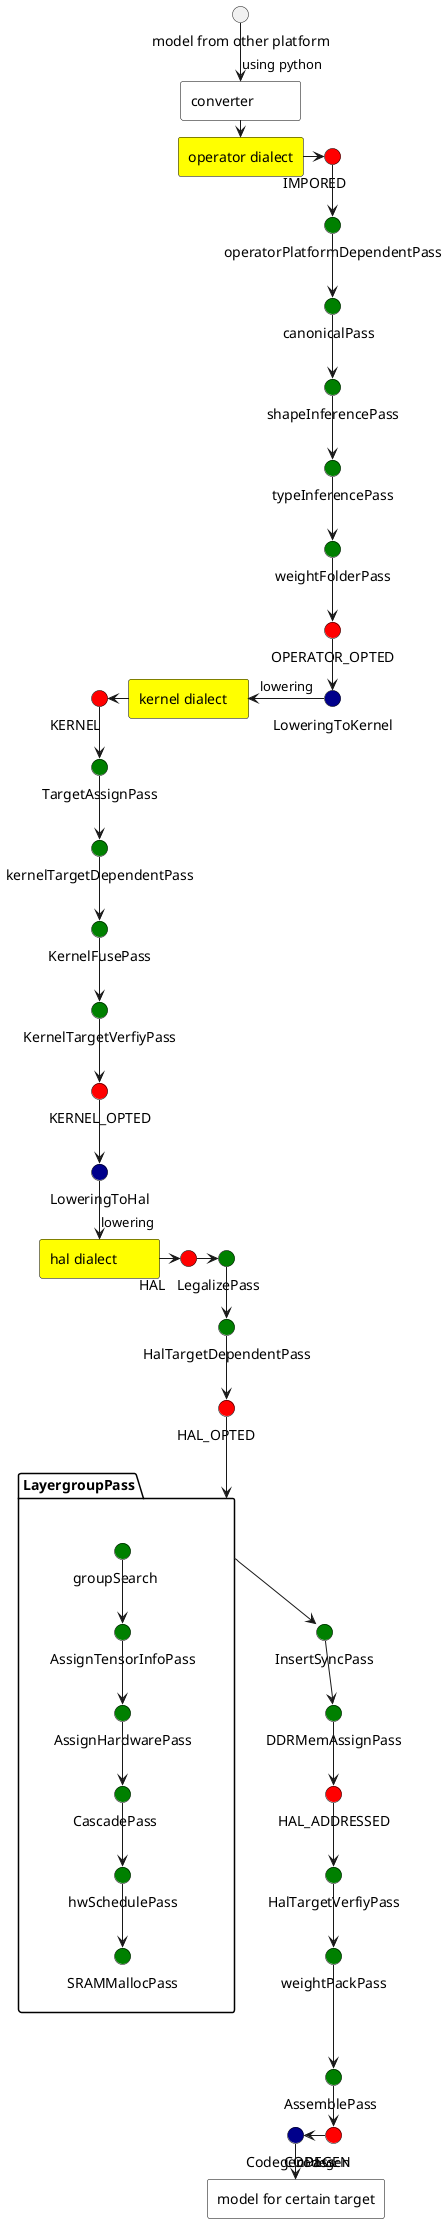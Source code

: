 @startuml
!define RECTANGLE class

skinparam stereotypeDisplay none

hide stereotype
skinparam minClassWidth 100
skinparam nodesep 20
skinparam ranksep 5
'skinparam packageStyle rectangle
'skinparam linetype ortho
'skinparam arrowThickness 1


skinparam rectangle {
    BackgroundColor White
    BorderColor Black
}

skinparam rectangle<<dialect>> {
    BackgroundColor Yellow
    BorderColor Black
    FontColor Black
}

skinparam interface<<compilephase>> {
    BackgroundColor Red
    BorderColor Black
    FontColor Black
}

skinparam interface<<pass>> {
    BackgroundColor Green
    BorderColor Black
    FontColor Black
}

skinparam interface<<conversion>> {
    BackgroundColor DarkBlue
    BorderColor Black
    FontColor Black
}

package "LayergroupPass" {
    () "groupSearch" <<pass>>
    () "CascadePass" <<pass>>
    () "hwSchedulePass" <<pass>>
    () "SRAMMallocPass" <<pass>>
    () "AssignHardwarePass" <<pass>>
    () "AssignTensorInfoPass" <<pass>>

    groupSearch --> AssignTensorInfoPass
    AssignTensorInfoPass --> AssignHardwarePass
    AssignHardwarePass --> CascadePass
    CascadePass --> hwSchedulePass
    hwSchedulePass --> SRAMMallocPass
}

rectangle "operator dialect" as operator <<dialect>>
rectangle "kernel dialect" as kernel <<dialect>>
rectangle "hal dialect" as hal <<dialect>>
rectangle "converter" as converter
rectangle "model for certain target" as model_for_certain_target

() "model from other platform" as model_from_other_platform
() "IMPORED" as IMPORTED <<compilephase>>
() "OPERATOR_OPTED" as OPERATOR_OPTSED <<compilephase>>
() "KERNEL" as KERNEL <<compilephase>>
() "KERNEL_OPTED" as KERNEL_OPTED <<compilephase>>
() "HAL" as HAL <<compilephase>>
() "HAL_OPTED" as HAL_OPTED <<compilephase>>
() "HAL_ADDRESSED" as HAL_ADDRESSED <<compilephase>>
() "CODEGEN" as CODEGEN <<compilephase>>

() "operatorPlatformDependentPass" as operatorPlatformDependentPass <<pass>>
() "canonicalPass" as canonicalPass <<pass>>
() "shapeInferencePass" as shapeInferencePass <<pass>>
() "typeInferencePass" as typeInferencePass <<pass>>
() "weightFolderPass" as weightFolderPass <<pass>>

() "TargetAssignPass" as TargetAssignPass <<pass>>
() "kernelTargetDependentPass" as kernelTargetDependentPass <<pass>>
() "KernelFusePass" as KernelFusePass <<pass>>
() "KernelTargetVerfiyPass" as KernelTargetVerfiyPass <<pass>>

() "LegalizePass" as LegalizePass <<pass>>
() "HalTargetDependentPass" as HalTargetDependentPass <<pass>>
' () "LayergroupPass" as LayergroupPass <<pass>>
() "InsertSyncPass" as InsertSyncPass <<pass>>
() "weightPackPass" as weightPackPass <<pass>>
() "AssemblePass" as AssemblePass <<pass>>
() "DDRMemAssignPass" as DDRMemAssignPass <<pass>>
() "HalTargetVerfiyPass" as HalTargetVerfiyPass <<pass>>
() "LoweringToKernel" as LoweringToKernel <<conversion>>
() "LoweringToHal" as LoweringToHal <<conversion>>
() "CodegenPass" as CodegenPass <<conversion>>

' 连接关系

model_from_other_platform --> converter: using python
converter --> operator
operator -> IMPORTED
IMPORTED --> operatorPlatformDependentPass
operatorPlatformDependentPass --> canonicalPass
canonicalPass --> shapeInferencePass
shapeInferencePass --> typeInferencePass
typeInferencePass --> weightFolderPass
weightFolderPass --> OPERATOR_OPTSED
OPERATOR_OPTSED --> LoweringToKernel
LoweringToKernel -left-> kernel :lowering
kernel -left-> KERNEL
KERNEL -->TargetAssignPass
TargetAssignPass --> kernelTargetDependentPass
kernelTargetDependentPass --> KernelFusePass
KernelFusePass --> KernelTargetVerfiyPass
KernelTargetVerfiyPass --> KERNEL_OPTED
KERNEL_OPTED --> LoweringToHal
LoweringToHal --> hal :lowering
hal -> HAL
HAL -> LegalizePass
LegalizePass --> HalTargetDependentPass
HalTargetDependentPass --> HAL_OPTED
HAL_OPTED --> LayergroupPass
LayergroupPass --> InsertSyncPass
InsertSyncPass --> DDRMemAssignPass
DDRMemAssignPass --> HAL_ADDRESSED
HAL_ADDRESSED --> HalTargetVerfiyPass
HalTargetVerfiyPass --> weightPackPass
weightPackPass --> AssemblePass
AssemblePass --> CODEGEN
CODEGEN -left-> CodegenPass
CodegenPass --> model_for_certain_target : codegen

@enduml
